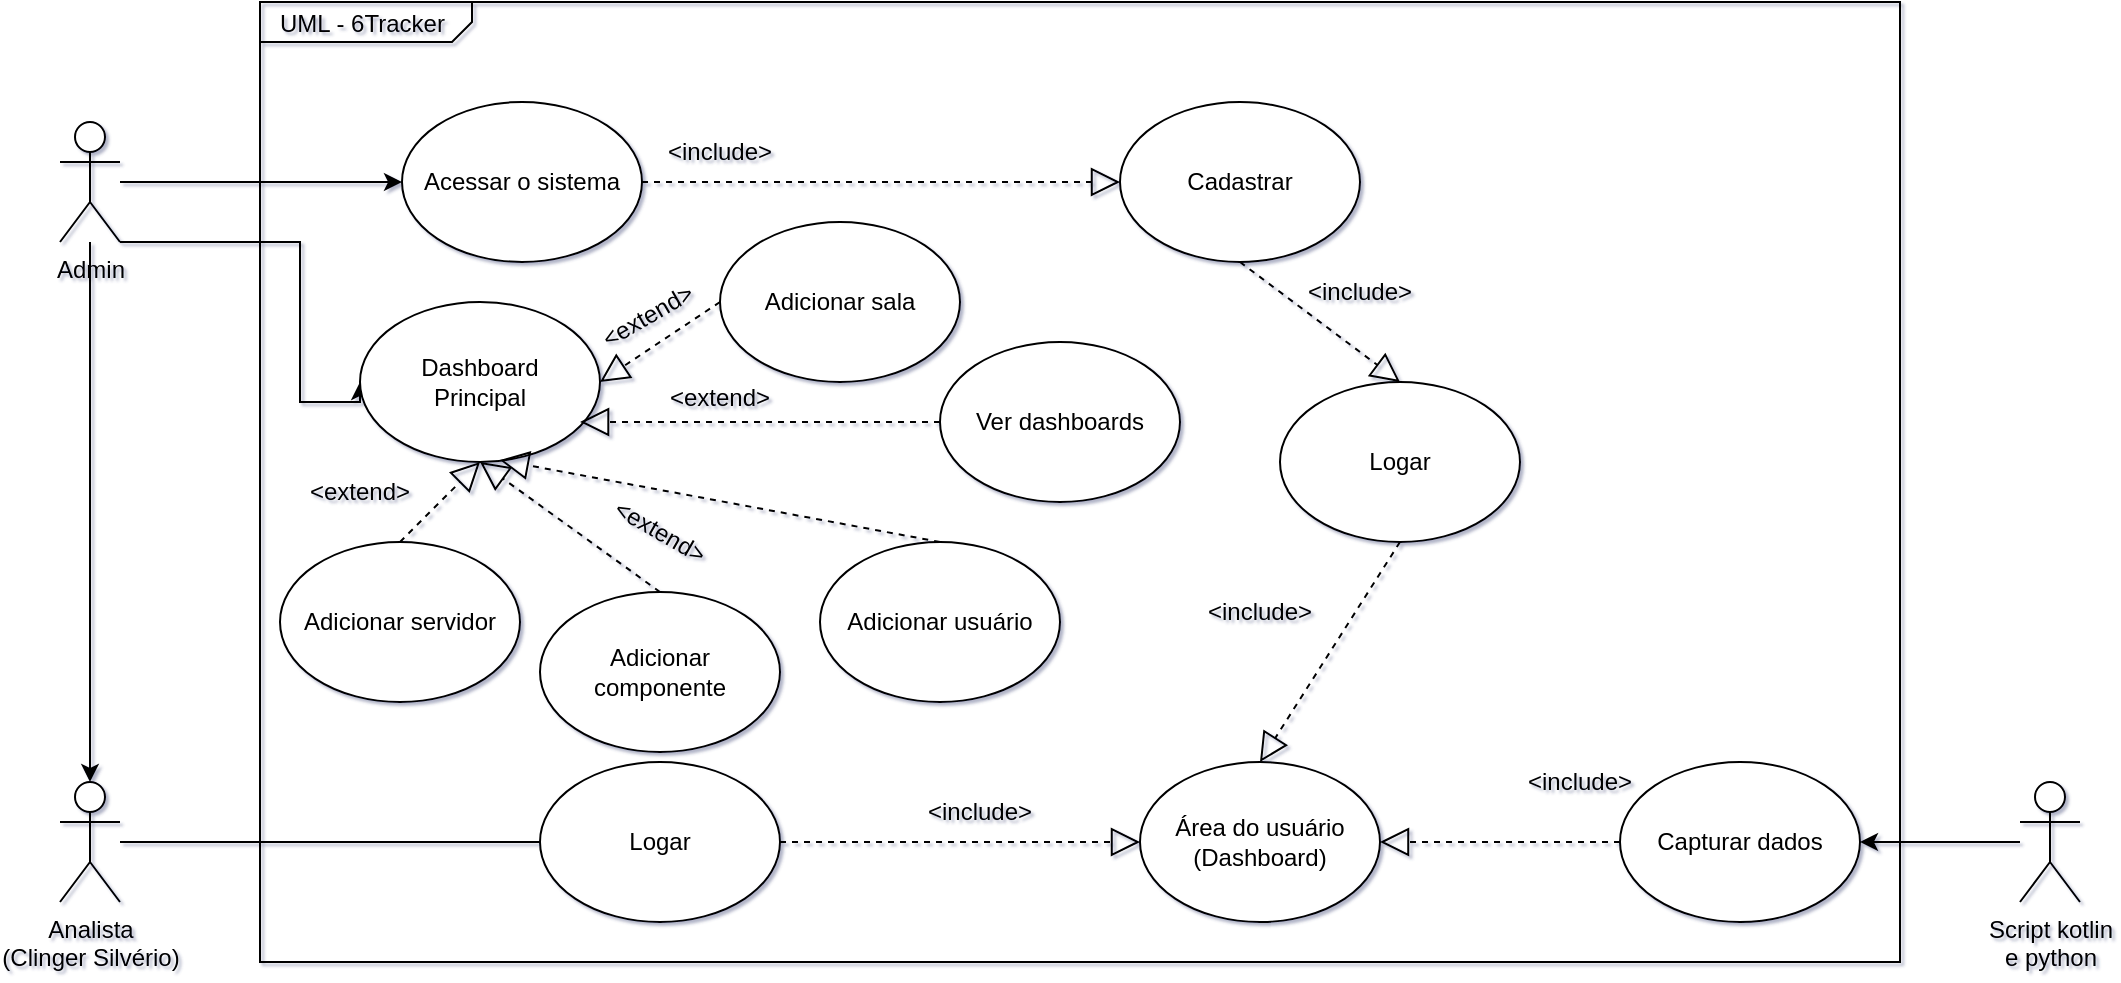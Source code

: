<mxfile version="20.8.16" type="device"><diagram name="Page-1" id="929967ad-93f9-6ef4-fab6-5d389245f69c"><mxGraphModel dx="1257" dy="760" grid="1" gridSize="10" guides="1" tooltips="1" connect="1" arrows="1" fold="1" page="0" pageScale="1.5" pageWidth="1169" pageHeight="826" background="none" math="0" shadow="1"><root><mxCell id="0" style=";html=1;"/><mxCell id="1" style=";html=1;" parent="0"/><mxCell id="1672d66443f91eb5-1" value="&lt;p style=&quot;margin: 0px ; margin-top: 4px ; margin-left: 10px ; text-align: left&quot;&gt;UML - 6Tracker&lt;/p&gt;" style="html=1;strokeWidth=1;shape=mxgraph.sysml.package;html=1;overflow=fill;whiteSpace=wrap;fillColor=none;gradientColor=none;fontSize=12;align=center;labelX=106.33;" parent="1" vertex="1"><mxGeometry x="330" y="290" width="820" height="480" as="geometry"/></mxCell><mxCell id="ESCHpyHz1lGiVz7BuM1W-9" style="edgeStyle=orthogonalEdgeStyle;rounded=0;orthogonalLoop=1;jettySize=auto;html=1;entryX=0;entryY=0.5;entryDx=0;entryDy=0;" parent="1" source="ESCHpyHz1lGiVz7BuM1W-1" target="ESCHpyHz1lGiVz7BuM1W-8" edge="1"><mxGeometry relative="1" as="geometry"/></mxCell><mxCell id="ESCHpyHz1lGiVz7BuM1W-1" value="Admin&lt;br&gt;" style="shape=umlActor;verticalLabelPosition=bottom;verticalAlign=top;html=1;outlineConnect=0;" parent="1" vertex="1"><mxGeometry x="230" y="350" width="30" height="60" as="geometry"/></mxCell><mxCell id="ESCHpyHz1lGiVz7BuM1W-29" style="edgeStyle=orthogonalEdgeStyle;rounded=0;orthogonalLoop=1;jettySize=auto;html=1;entryX=0.5;entryY=0;entryDx=0;entryDy=0;entryPerimeter=0;" parent="1" source="ESCHpyHz1lGiVz7BuM1W-1" edge="1" target="ESCHpyHz1lGiVz7BuM1W-4"><mxGeometry relative="1" as="geometry"><mxPoint x="245" y="660" as="targetPoint"/></mxGeometry></mxCell><mxCell id="uTvRKmtQsPS5mWgwkZCt-11" style="edgeStyle=orthogonalEdgeStyle;rounded=0;orthogonalLoop=1;jettySize=auto;html=1;entryX=0;entryY=0.5;entryDx=0;entryDy=0;" parent="1" source="ESCHpyHz1lGiVz7BuM1W-1" target="uTvRKmtQsPS5mWgwkZCt-10" edge="1"><mxGeometry relative="1" as="geometry"><Array as="points"><mxPoint x="350" y="410"/><mxPoint x="350" y="490"/><mxPoint x="380" y="490"/></Array></mxGeometry></mxCell><mxCell id="ESCHpyHz1lGiVz7BuM1W-4" value="Analista&lt;br&gt;(Clinger Silvério)" style="shape=umlActor;verticalLabelPosition=bottom;verticalAlign=top;html=1;outlineConnect=0;" parent="1" vertex="1"><mxGeometry x="230" y="680" width="30" height="60" as="geometry"/></mxCell><mxCell id="ESCHpyHz1lGiVz7BuM1W-8" value="Acessar o sistema" style="ellipse;whiteSpace=wrap;html=1;" parent="1" vertex="1"><mxGeometry x="401" y="340" width="120" height="80" as="geometry"/></mxCell><mxCell id="ESCHpyHz1lGiVz7BuM1W-10" value="Cadastrar" style="ellipse;whiteSpace=wrap;html=1;" parent="1" vertex="1"><mxGeometry x="760" y="340" width="120" height="80" as="geometry"/></mxCell><mxCell id="ESCHpyHz1lGiVz7BuM1W-11" value="" style="endArrow=block;dashed=1;endFill=0;endSize=12;html=1;rounded=0;exitX=1;exitY=0.5;exitDx=0;exitDy=0;entryX=0;entryY=0.5;entryDx=0;entryDy=0;" parent="1" source="ESCHpyHz1lGiVz7BuM1W-8" target="ESCHpyHz1lGiVz7BuM1W-10" edge="1"><mxGeometry width="160" relative="1" as="geometry"><mxPoint x="520" y="400" as="sourcePoint"/><mxPoint x="680" y="400" as="targetPoint"/></mxGeometry></mxCell><mxCell id="ESCHpyHz1lGiVz7BuM1W-12" value="&amp;lt;include&amp;gt;" style="text;html=1;strokeColor=none;fillColor=none;align=center;verticalAlign=middle;whiteSpace=wrap;rounded=0;" parent="1" vertex="1"><mxGeometry x="530" y="350" width="60" height="30" as="geometry"/></mxCell><mxCell id="ESCHpyHz1lGiVz7BuM1W-16" value="Logar" style="ellipse;whiteSpace=wrap;html=1;" parent="1" vertex="1"><mxGeometry x="840" y="480" width="120" height="80" as="geometry"/></mxCell><mxCell id="ESCHpyHz1lGiVz7BuM1W-19" value="Área do usuário&lt;br&gt;(Dashboard)" style="ellipse;whiteSpace=wrap;html=1;" parent="1" vertex="1"><mxGeometry x="770" y="670" width="120" height="80" as="geometry"/></mxCell><mxCell id="ESCHpyHz1lGiVz7BuM1W-20" value="" style="endArrow=block;dashed=1;endFill=0;endSize=12;html=1;rounded=0;exitX=0.5;exitY=1;exitDx=0;exitDy=0;entryX=0.5;entryY=0;entryDx=0;entryDy=0;" parent="1" source="ESCHpyHz1lGiVz7BuM1W-16" target="ESCHpyHz1lGiVz7BuM1W-19" edge="1"><mxGeometry width="160" relative="1" as="geometry"><mxPoint x="450" y="600" as="sourcePoint"/><mxPoint x="610" y="600" as="targetPoint"/></mxGeometry></mxCell><mxCell id="ESCHpyHz1lGiVz7BuM1W-21" value="&amp;lt;include&amp;gt;" style="text;html=1;strokeColor=none;fillColor=none;align=center;verticalAlign=middle;whiteSpace=wrap;rounded=0;rotation=0;" parent="1" vertex="1"><mxGeometry x="960" y="665" width="60" height="30" as="geometry"/></mxCell><mxCell id="ESCHpyHz1lGiVz7BuM1W-22" value="Adicionar sala" style="ellipse;whiteSpace=wrap;html=1;" parent="1" vertex="1"><mxGeometry x="560" y="400" width="120" height="80" as="geometry"/></mxCell><mxCell id="ESCHpyHz1lGiVz7BuM1W-23" value="Adicionar servidor" style="ellipse;whiteSpace=wrap;html=1;" parent="1" vertex="1"><mxGeometry x="340" y="560" width="120" height="80" as="geometry"/></mxCell><mxCell id="ESCHpyHz1lGiVz7BuM1W-24" value="Adicionar componente" style="ellipse;whiteSpace=wrap;html=1;" parent="1" vertex="1"><mxGeometry x="470" y="585" width="120" height="80" as="geometry"/></mxCell><mxCell id="ESCHpyHz1lGiVz7BuM1W-47" value="&amp;lt;include&amp;gt;" style="text;html=1;strokeColor=none;fillColor=none;align=center;verticalAlign=middle;whiteSpace=wrap;rounded=0;rotation=0;" parent="1" vertex="1"><mxGeometry x="850" y="420" width="60" height="30" as="geometry"/></mxCell><mxCell id="4aZJUm3PLMkhk9WrY1l7-3" style="edgeStyle=orthogonalEdgeStyle;rounded=0;orthogonalLoop=1;jettySize=auto;html=1;entryX=1;entryY=0.5;entryDx=0;entryDy=0;" parent="1" source="4aZJUm3PLMkhk9WrY1l7-1" target="4aZJUm3PLMkhk9WrY1l7-2" edge="1"><mxGeometry relative="1" as="geometry"/></mxCell><mxCell id="4aZJUm3PLMkhk9WrY1l7-1" value="Script kotlin &lt;br&gt;e python" style="shape=umlActor;verticalLabelPosition=bottom;verticalAlign=top;html=1;outlineConnect=0;" parent="1" vertex="1"><mxGeometry x="1210" y="680" width="30" height="60" as="geometry"/></mxCell><mxCell id="4aZJUm3PLMkhk9WrY1l7-2" value="Capturar dados" style="ellipse;whiteSpace=wrap;html=1;" parent="1" vertex="1"><mxGeometry x="1010" y="670" width="120" height="80" as="geometry"/></mxCell><mxCell id="uTvRKmtQsPS5mWgwkZCt-1" value="" style="endArrow=block;dashed=1;endFill=0;endSize=12;html=1;rounded=0;exitX=0.5;exitY=1;exitDx=0;exitDy=0;entryX=0.5;entryY=0;entryDx=0;entryDy=0;" parent="1" source="ESCHpyHz1lGiVz7BuM1W-10" target="ESCHpyHz1lGiVz7BuM1W-16" edge="1"><mxGeometry width="160" relative="1" as="geometry"><mxPoint x="600" y="550" as="sourcePoint"/><mxPoint x="760" y="550" as="targetPoint"/></mxGeometry></mxCell><mxCell id="uTvRKmtQsPS5mWgwkZCt-8" value="" style="endArrow=block;dashed=1;endFill=0;endSize=12;html=1;rounded=0;entryX=1;entryY=0.5;entryDx=0;entryDy=0;exitX=0;exitY=0.5;exitDx=0;exitDy=0;" parent="1" source="4aZJUm3PLMkhk9WrY1l7-2" target="ESCHpyHz1lGiVz7BuM1W-19" edge="1"><mxGeometry width="160" relative="1" as="geometry"><mxPoint x="750" y="730" as="sourcePoint"/><mxPoint x="910" y="730" as="targetPoint"/><Array as="points"/></mxGeometry></mxCell><mxCell id="uTvRKmtQsPS5mWgwkZCt-10" value="Dashboard &lt;br&gt;Principal" style="ellipse;whiteSpace=wrap;html=1;" parent="1" vertex="1"><mxGeometry x="380" y="440" width="120" height="80" as="geometry"/></mxCell><mxCell id="uTvRKmtQsPS5mWgwkZCt-13" value="Ver dashboards" style="ellipse;whiteSpace=wrap;html=1;" parent="1" vertex="1"><mxGeometry x="670" y="460" width="120" height="80" as="geometry"/></mxCell><mxCell id="uTvRKmtQsPS5mWgwkZCt-18" value="&amp;lt;include&amp;gt;" style="text;html=1;strokeColor=none;fillColor=none;align=center;verticalAlign=middle;whiteSpace=wrap;rounded=0;rotation=0;" parent="1" vertex="1"><mxGeometry x="800" y="580" width="60" height="30" as="geometry"/></mxCell><mxCell id="uTvRKmtQsPS5mWgwkZCt-19" value="" style="endArrow=block;dashed=1;endFill=0;endSize=12;html=1;rounded=0;entryX=0.5;entryY=1;entryDx=0;entryDy=0;exitX=0.5;exitY=0;exitDx=0;exitDy=0;" parent="1" source="ESCHpyHz1lGiVz7BuM1W-23" target="uTvRKmtQsPS5mWgwkZCt-10" edge="1"><mxGeometry width="160" relative="1" as="geometry"><mxPoint x="450" y="780" as="sourcePoint"/><mxPoint x="610" y="780" as="targetPoint"/></mxGeometry></mxCell><mxCell id="uTvRKmtQsPS5mWgwkZCt-22" value="" style="endArrow=block;dashed=1;endFill=0;endSize=12;html=1;rounded=0;exitX=0.5;exitY=0;exitDx=0;exitDy=0;entryX=0.5;entryY=1;entryDx=0;entryDy=0;" parent="1" source="ESCHpyHz1lGiVz7BuM1W-24" target="uTvRKmtQsPS5mWgwkZCt-10" edge="1"><mxGeometry width="160" relative="1" as="geometry"><mxPoint x="420" y="870" as="sourcePoint"/><mxPoint x="450" y="760" as="targetPoint"/></mxGeometry></mxCell><mxCell id="uTvRKmtQsPS5mWgwkZCt-23" value="" style="endArrow=block;dashed=1;endFill=0;endSize=12;html=1;rounded=0;entryX=0.583;entryY=0.988;entryDx=0;entryDy=0;exitX=0.5;exitY=0;exitDx=0;exitDy=0;entryPerimeter=0;" parent="1" source="ESCHpyHz1lGiVz7BuM1W-25" target="uTvRKmtQsPS5mWgwkZCt-10" edge="1"><mxGeometry width="160" relative="1" as="geometry"><mxPoint x="430" y="880" as="sourcePoint"/><mxPoint x="470" y="775" as="targetPoint"/></mxGeometry></mxCell><mxCell id="uTvRKmtQsPS5mWgwkZCt-24" value="" style="endArrow=block;dashed=1;endFill=0;endSize=12;html=1;rounded=0;entryX=1;entryY=0.5;entryDx=0;entryDy=0;exitX=0;exitY=0.5;exitDx=0;exitDy=0;" parent="1" source="ESCHpyHz1lGiVz7BuM1W-22" target="uTvRKmtQsPS5mWgwkZCt-10" edge="1"><mxGeometry width="160" relative="1" as="geometry"><mxPoint x="440" y="890" as="sourcePoint"/><mxPoint x="480" y="785" as="targetPoint"/></mxGeometry></mxCell><mxCell id="uTvRKmtQsPS5mWgwkZCt-25" value="" style="endArrow=block;dashed=1;endFill=0;endSize=12;html=1;rounded=0;exitX=0;exitY=0.5;exitDx=0;exitDy=0;entryX=0.917;entryY=0.75;entryDx=0;entryDy=0;entryPerimeter=0;" parent="1" source="uTvRKmtQsPS5mWgwkZCt-13" edge="1" target="uTvRKmtQsPS5mWgwkZCt-10"><mxGeometry width="160" relative="1" as="geometry"><mxPoint x="670" y="840" as="sourcePoint"/><mxPoint x="510" y="710" as="targetPoint"/></mxGeometry></mxCell><mxCell id="uTvRKmtQsPS5mWgwkZCt-26" value="&amp;lt;extend&amp;gt;" style="text;html=1;strokeColor=none;fillColor=none;align=center;verticalAlign=middle;whiteSpace=wrap;rounded=0;rotation=0;" parent="1" vertex="1"><mxGeometry x="530" y="473" width="60" height="30" as="geometry"/></mxCell><mxCell id="uTvRKmtQsPS5mWgwkZCt-32" value="&amp;lt;extend&amp;gt;" style="text;html=1;strokeColor=none;fillColor=none;align=center;verticalAlign=middle;whiteSpace=wrap;rounded=0;rotation=-30;" parent="1" vertex="1"><mxGeometry x="494" y="432" width="60" height="30" as="geometry"/></mxCell><mxCell id="jjLqbgbTOG4EvcyMkKCE-4" value="" style="edgeStyle=orthogonalEdgeStyle;rounded=0;orthogonalLoop=1;jettySize=auto;html=1;endArrow=none;entryX=0;entryY=0.5;entryDx=0;entryDy=0;" edge="1" parent="1" source="ESCHpyHz1lGiVz7BuM1W-4" target="jjLqbgbTOG4EvcyMkKCE-9"><mxGeometry relative="1" as="geometry"><mxPoint x="260" y="650" as="sourcePoint"/><mxPoint x="550" y="680" as="targetPoint"/></mxGeometry></mxCell><mxCell id="ESCHpyHz1lGiVz7BuM1W-25" value="Adicionar usuário" style="ellipse;whiteSpace=wrap;html=1;" parent="1" vertex="1"><mxGeometry x="610" y="560" width="120" height="80" as="geometry"/></mxCell><mxCell id="jjLqbgbTOG4EvcyMkKCE-9" value="Logar" style="ellipse;whiteSpace=wrap;html=1;" vertex="1" parent="1"><mxGeometry x="470" y="670" width="120" height="80" as="geometry"/></mxCell><mxCell id="jjLqbgbTOG4EvcyMkKCE-10" value="&amp;lt;include&amp;gt;" style="text;html=1;strokeColor=none;fillColor=none;align=center;verticalAlign=middle;whiteSpace=wrap;rounded=0;" vertex="1" parent="1"><mxGeometry x="660" y="680" width="60" height="30" as="geometry"/></mxCell><mxCell id="jjLqbgbTOG4EvcyMkKCE-11" value="" style="endArrow=block;dashed=1;endFill=0;endSize=12;html=1;rounded=0;exitX=1;exitY=0.5;exitDx=0;exitDy=0;entryX=0;entryY=0.5;entryDx=0;entryDy=0;" edge="1" parent="1" source="jjLqbgbTOG4EvcyMkKCE-9" target="ESCHpyHz1lGiVz7BuM1W-19"><mxGeometry width="160" relative="1" as="geometry"><mxPoint x="700" y="790" as="sourcePoint"/><mxPoint x="610" y="725" as="targetPoint"/></mxGeometry></mxCell><mxCell id="jjLqbgbTOG4EvcyMkKCE-12" value="&amp;lt;extend&amp;gt;" style="text;html=1;strokeColor=none;fillColor=none;align=center;verticalAlign=middle;whiteSpace=wrap;rounded=0;rotation=0;" vertex="1" parent="1"><mxGeometry x="350" y="520" width="60" height="30" as="geometry"/></mxCell><mxCell id="jjLqbgbTOG4EvcyMkKCE-13" value="&amp;lt;extend&amp;gt;" style="text;html=1;strokeColor=none;fillColor=none;align=center;verticalAlign=middle;whiteSpace=wrap;rounded=0;rotation=30;" vertex="1" parent="1"><mxGeometry x="500" y="540" width="60" height="30" as="geometry"/></mxCell></root></mxGraphModel></diagram></mxfile>